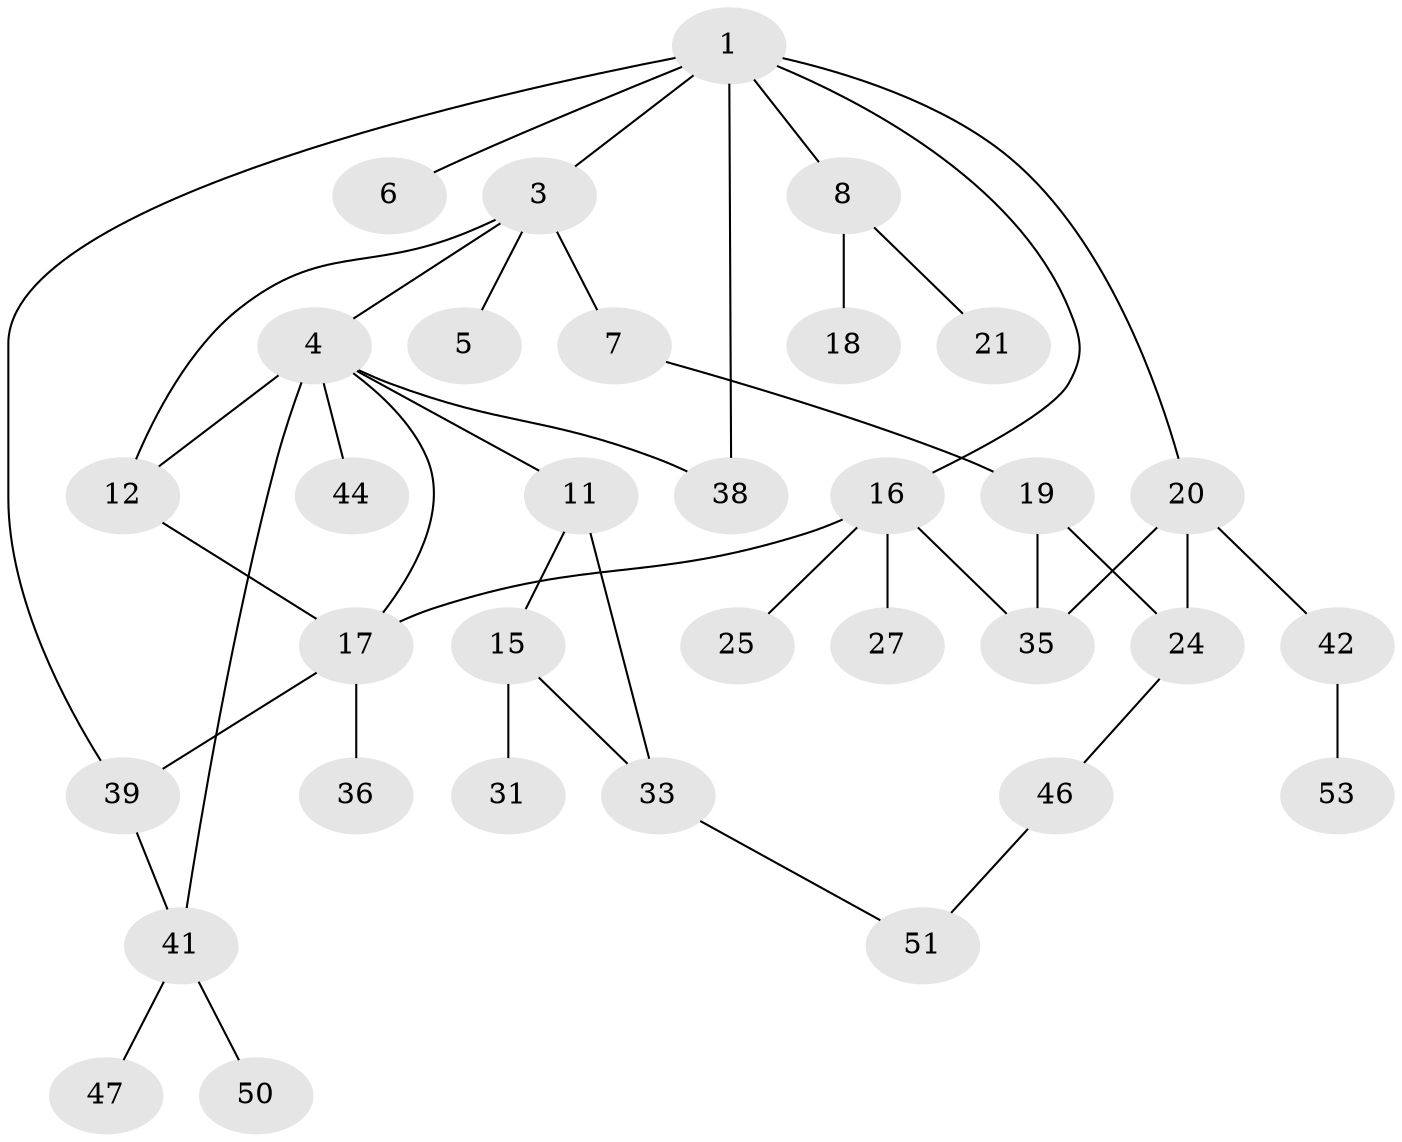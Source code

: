 // original degree distribution, {2: 0.2909090909090909, 7: 0.01818181818181818, 5: 0.03636363636363636, 1: 0.32727272727272727, 3: 0.16363636363636364, 4: 0.16363636363636364}
// Generated by graph-tools (version 1.1) at 2025/10/02/27/25 16:10:55]
// undirected, 33 vertices, 43 edges
graph export_dot {
graph [start="1"]
  node [color=gray90,style=filled];
  1 [super="+2"];
  3 [super="+10"];
  4 [super="+14"];
  5;
  6 [super="+32"];
  7;
  8 [super="+9"];
  11 [super="+22"];
  12 [super="+13"];
  15 [super="+28"];
  16 [super="+48"];
  17 [super="+23"];
  18;
  19 [super="+26"];
  20 [super="+30"];
  21;
  24 [super="+29"];
  25;
  27 [super="+49"];
  31 [super="+34"];
  33 [super="+52"];
  35 [super="+37"];
  36;
  38;
  39 [super="+40"];
  41 [super="+43"];
  42 [super="+45"];
  44;
  46 [super="+55"];
  47;
  50;
  51 [super="+54"];
  53;
  1 -- 8;
  1 -- 16;
  1 -- 3;
  1 -- 20;
  1 -- 39;
  1 -- 38;
  1 -- 6;
  3 -- 4;
  3 -- 5;
  3 -- 7;
  3 -- 12;
  4 -- 11;
  4 -- 12;
  4 -- 38;
  4 -- 17;
  4 -- 44;
  4 -- 41;
  7 -- 19;
  8 -- 18;
  8 -- 21;
  11 -- 15;
  11 -- 33;
  12 -- 17;
  15 -- 31;
  15 -- 33;
  16 -- 25;
  16 -- 27;
  16 -- 17;
  16 -- 35;
  17 -- 36;
  17 -- 39;
  19 -- 35;
  19 -- 24;
  20 -- 24;
  20 -- 42;
  20 -- 35;
  24 -- 46;
  33 -- 51;
  39 -- 41;
  41 -- 50;
  41 -- 47;
  42 -- 53;
  46 -- 51;
}
